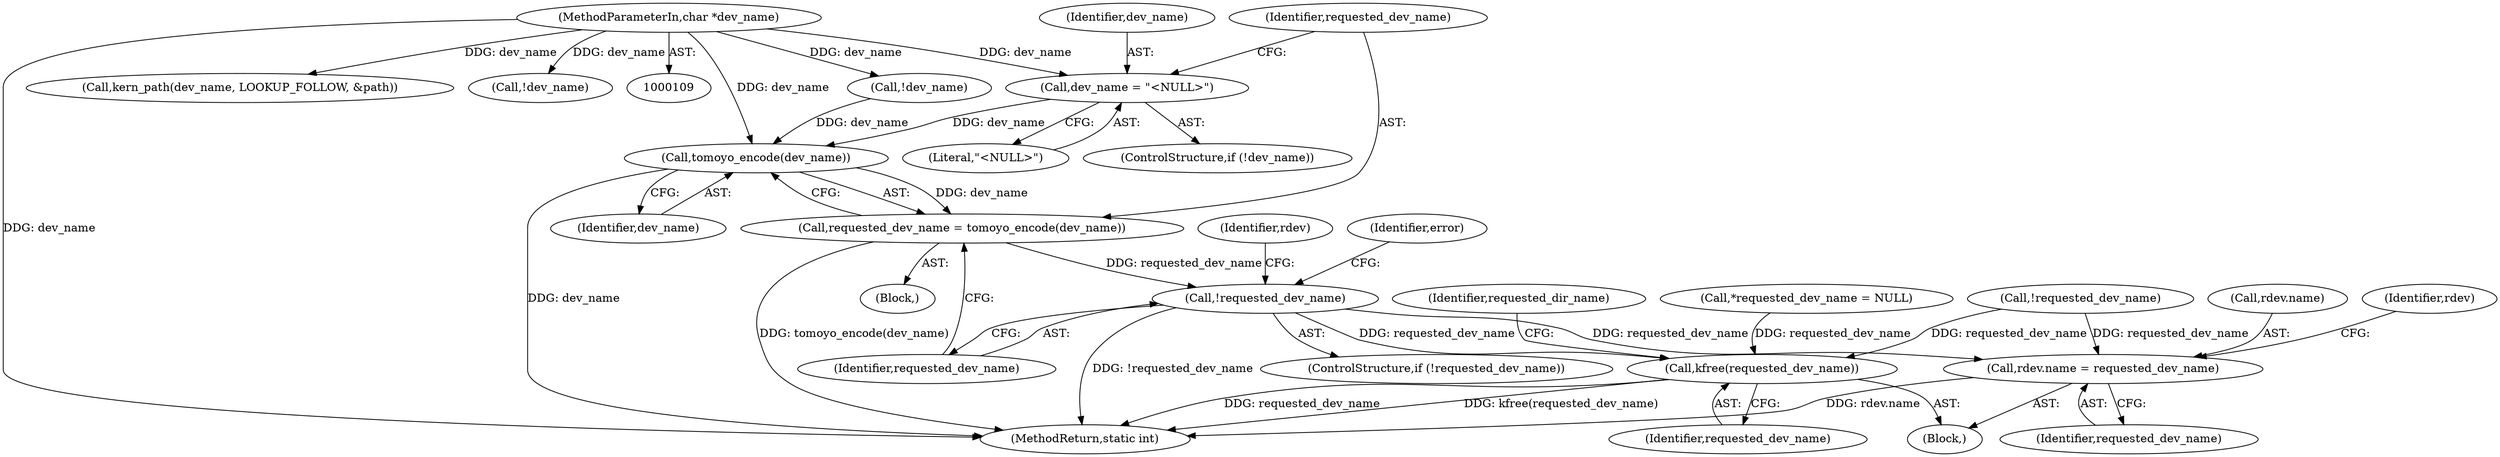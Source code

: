 digraph "0_linux_4e78c724d47e2342aa8fde61f6b8536f662f795f@pointer" {
"1000290" [label="(Call,dev_name = \"<NULL>\")"];
"1000111" [label="(MethodParameterIn,char *dev_name)"];
"1000295" [label="(Call,tomoyo_encode(dev_name))"];
"1000293" [label="(Call,requested_dev_name = tomoyo_encode(dev_name))"];
"1000298" [label="(Call,!requested_dev_name)"];
"1000306" [label="(Call,rdev.name = requested_dev_name)"];
"1000380" [label="(Call,kfree(requested_dev_name))"];
"1000288" [label="(Call,!dev_name)"];
"1000295" [label="(Call,tomoyo_encode(dev_name))"];
"1000302" [label="(Identifier,error)"];
"1000111" [label="(MethodParameterIn,char *dev_name)"];
"1000392" [label="(MethodReturn,static int)"];
"1000115" [label="(Block,)"];
"1000257" [label="(Call,kern_path(dev_name, LOOKUP_FOLLOW, &path))"];
"1000294" [label="(Identifier,requested_dev_name)"];
"1000130" [label="(Call,*requested_dev_name = NULL)"];
"1000277" [label="(Call,!requested_dev_name)"];
"1000286" [label="(Block,)"];
"1000297" [label="(ControlStructure,if (!requested_dev_name))"];
"1000296" [label="(Identifier,dev_name)"];
"1000291" [label="(Identifier,dev_name)"];
"1000292" [label="(Literal,\"<NULL>\")"];
"1000383" [label="(Identifier,requested_dir_name)"];
"1000299" [label="(Identifier,requested_dev_name)"];
"1000290" [label="(Call,dev_name = \"<NULL>\")"];
"1000310" [label="(Identifier,requested_dev_name)"];
"1000307" [label="(Call,rdev.name)"];
"1000381" [label="(Identifier,requested_dev_name)"];
"1000308" [label="(Identifier,rdev)"];
"1000313" [label="(Identifier,rdev)"];
"1000287" [label="(ControlStructure,if (!dev_name))"];
"1000380" [label="(Call,kfree(requested_dev_name))"];
"1000306" [label="(Call,rdev.name = requested_dev_name)"];
"1000298" [label="(Call,!requested_dev_name)"];
"1000293" [label="(Call,requested_dev_name = tomoyo_encode(dev_name))"];
"1000255" [label="(Call,!dev_name)"];
"1000290" -> "1000287"  [label="AST: "];
"1000290" -> "1000292"  [label="CFG: "];
"1000291" -> "1000290"  [label="AST: "];
"1000292" -> "1000290"  [label="AST: "];
"1000294" -> "1000290"  [label="CFG: "];
"1000111" -> "1000290"  [label="DDG: dev_name"];
"1000290" -> "1000295"  [label="DDG: dev_name"];
"1000111" -> "1000109"  [label="AST: "];
"1000111" -> "1000392"  [label="DDG: dev_name"];
"1000111" -> "1000255"  [label="DDG: dev_name"];
"1000111" -> "1000257"  [label="DDG: dev_name"];
"1000111" -> "1000288"  [label="DDG: dev_name"];
"1000111" -> "1000295"  [label="DDG: dev_name"];
"1000295" -> "1000293"  [label="AST: "];
"1000295" -> "1000296"  [label="CFG: "];
"1000296" -> "1000295"  [label="AST: "];
"1000293" -> "1000295"  [label="CFG: "];
"1000295" -> "1000392"  [label="DDG: dev_name"];
"1000295" -> "1000293"  [label="DDG: dev_name"];
"1000288" -> "1000295"  [label="DDG: dev_name"];
"1000293" -> "1000286"  [label="AST: "];
"1000294" -> "1000293"  [label="AST: "];
"1000299" -> "1000293"  [label="CFG: "];
"1000293" -> "1000392"  [label="DDG: tomoyo_encode(dev_name)"];
"1000293" -> "1000298"  [label="DDG: requested_dev_name"];
"1000298" -> "1000297"  [label="AST: "];
"1000298" -> "1000299"  [label="CFG: "];
"1000299" -> "1000298"  [label="AST: "];
"1000302" -> "1000298"  [label="CFG: "];
"1000308" -> "1000298"  [label="CFG: "];
"1000298" -> "1000392"  [label="DDG: !requested_dev_name"];
"1000298" -> "1000306"  [label="DDG: requested_dev_name"];
"1000298" -> "1000380"  [label="DDG: requested_dev_name"];
"1000306" -> "1000115"  [label="AST: "];
"1000306" -> "1000310"  [label="CFG: "];
"1000307" -> "1000306"  [label="AST: "];
"1000310" -> "1000306"  [label="AST: "];
"1000313" -> "1000306"  [label="CFG: "];
"1000306" -> "1000392"  [label="DDG: rdev.name"];
"1000277" -> "1000306"  [label="DDG: requested_dev_name"];
"1000380" -> "1000115"  [label="AST: "];
"1000380" -> "1000381"  [label="CFG: "];
"1000381" -> "1000380"  [label="AST: "];
"1000383" -> "1000380"  [label="CFG: "];
"1000380" -> "1000392"  [label="DDG: kfree(requested_dev_name)"];
"1000380" -> "1000392"  [label="DDG: requested_dev_name"];
"1000277" -> "1000380"  [label="DDG: requested_dev_name"];
"1000130" -> "1000380"  [label="DDG: requested_dev_name"];
}
